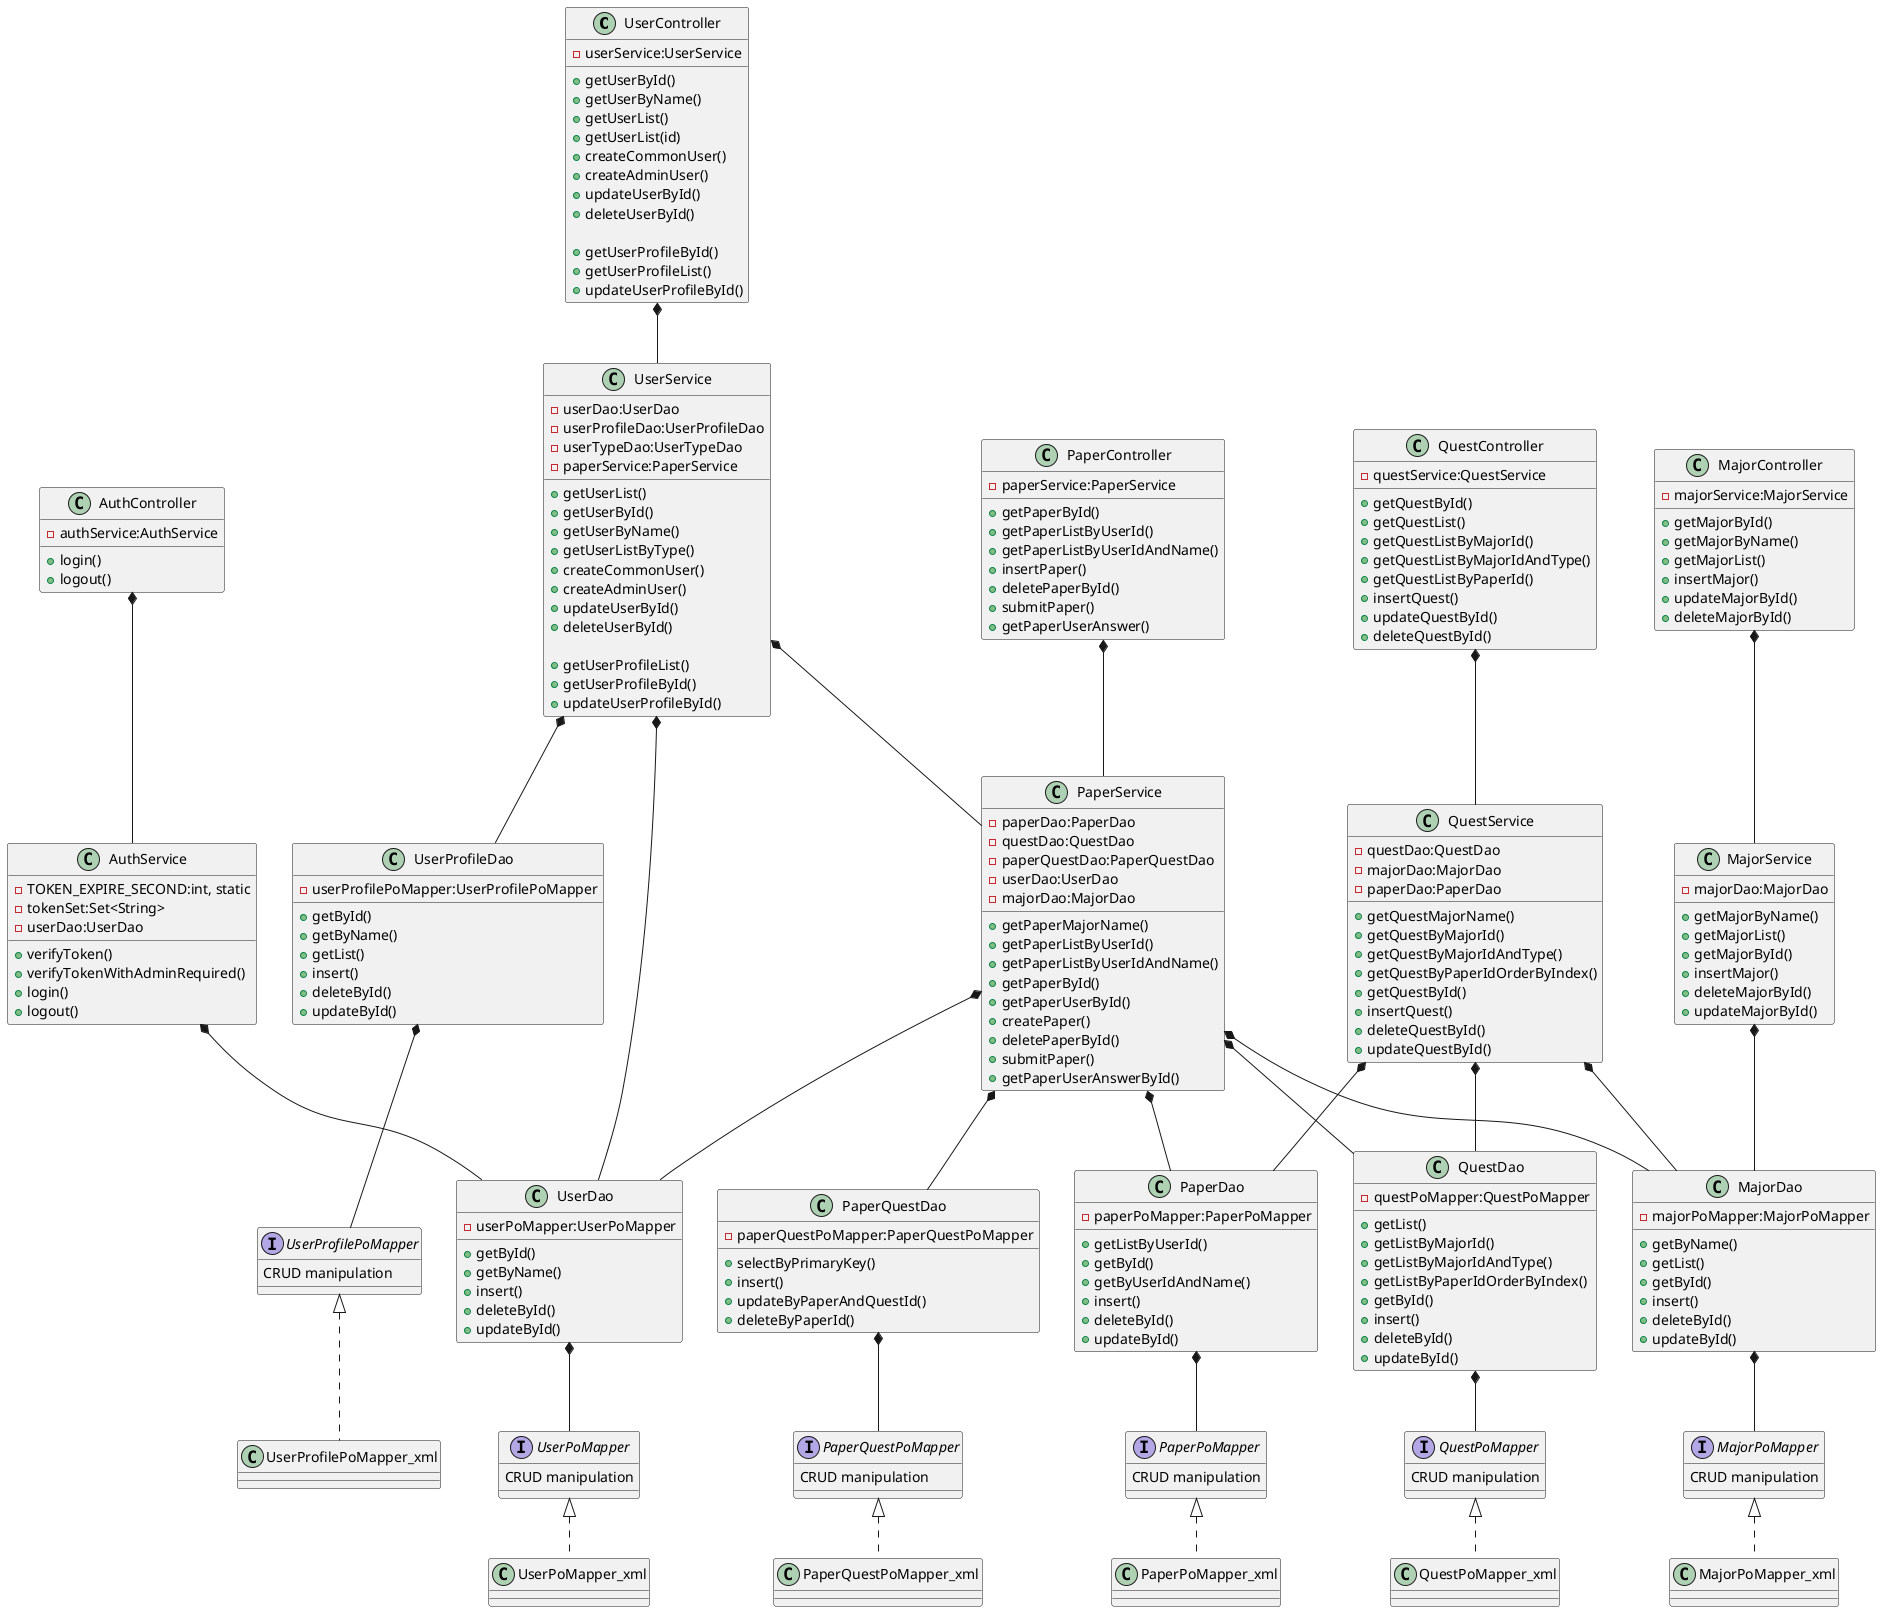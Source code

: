 @startuml
'https://plantuml.com/class-diagram

'user
class UserController {
    -userService:UserService

    +getUserById()
    +getUserByName()
    +getUserList()
    +getUserList(id)
    +createCommonUser()
    +createAdminUser()
    +updateUserById()
    +deleteUserById()

    +getUserProfileById()
    +getUserProfileList()
    +updateUserProfileById()
}

UserController *-- UserService

class UserService{
    - userDao:UserDao
    - userProfileDao:UserProfileDao
    - userTypeDao:UserTypeDao
    - paperService:PaperService
    
    +getUserList()
    +getUserById()
    +getUserByName()
    +getUserListByType()
    +createCommonUser()
    +createAdminUser()
    +updateUserById()
    +deleteUserById()

    +getUserProfileList()
    +getUserProfileById()
    +updateUserProfileById()
}

UserService *-- UserDao
UserService *-- UserProfileDao
UserService *-- PaperService

class UserDao{
    -userPoMapper:UserPoMapper

    +getById()
    +getByName()
    +insert()
    +deleteById()
    +updateById()
}

UserDao *-- UserPoMapper

interface UserPoMapper{
    CRUD manipulation
}

UserPoMapper <|.. UserPoMapper_xml

class UserProfileDao{
    -userProfilePoMapper:UserProfilePoMapper

    +getById()
    +getByName()
    +getList()
    +insert()
    +deleteById()
    +updateById()
}

UserProfileDao *-- UserProfilePoMapper

interface UserProfilePoMapper{
    CRUD manipulation
}

UserProfilePoMapper <|.. UserProfilePoMapper_xml


'paper
class PaperController{
    -paperService:PaperService

    +getPaperById()
    +getPaperListByUserId()
    +getPaperListByUserIdAndName()
    +insertPaper()
    +deletePaperById()
    +submitPaper()
    +getPaperUserAnswer()
}

PaperController *-- PaperService

class PaperService{
    -paperDao:PaperDao
    -questDao:QuestDao
    -paperQuestDao:PaperQuestDao
    -userDao:UserDao
    -majorDao:MajorDao

    +getPaperMajorName()
    +getPaperListByUserId()
    +getPaperListByUserIdAndName()
    +getPaperById()
    +getPaperUserById()
    +createPaper()
    +deletePaperById()
    +submitPaper()
    +getPaperUserAnswerById()
}

PaperService *-- PaperDao
PaperService *-- QuestDao
PaperService *-- PaperQuestDao
PaperService *-- UserDao
PaperService *-- MajorDao

class PaperDao{
    -paperPoMapper:PaperPoMapper

    +getListByUserId()
    +getById()
    +getByUserIdAndName()
    +insert()
    +deleteById()
    +updateById()
}

PaperDao *-- PaperPoMapper

interface PaperPoMapper{
    CRUD manipulation
}

PaperPoMapper <|.. PaperPoMapper_xml

class PaperQuestDao{
    -paperQuestPoMapper:PaperQuestPoMapper

    +selectByPrimaryKey()
    +insert()
    +updateByPaperAndQuestId()
    +deleteByPaperId()
}

PaperQuestDao *-- PaperQuestPoMapper

interface PaperQuestPoMapper{
    CRUD manipulation
}

PaperQuestPoMapper <|.. PaperQuestPoMapper_xml

'quest
class QuestController{
    -questService:QuestService

    +getQuestById()
    +getQuestList()
    +getQuestListByMajorId()
    +getQuestListByMajorIdAndType()
    +getQuestListByPaperId()
    +insertQuest()
    +updateQuestById()
    +deleteQuestById()
}

QuestController *-- QuestService

class QuestService{
    -questDao:QuestDao
    -majorDao:MajorDao
    -paperDao:PaperDao

    +getQuestMajorName()
    +getQuestByMajorId()
    +getQuestByMajorIdAndType()
    +getQuestByPaperIdOrderByIndex()
    +getQuestById()
    +insertQuest()
    +deleteQuestById()
    +updateQuestById()
}

QuestService *-- QuestDao
QuestService *-- MajorDao
QuestService *-- PaperDao

class QuestDao{
    -questPoMapper:QuestPoMapper

    +getList()
    +getListByMajorId()
    +getListByMajorIdAndType()
    +getListByPaperIdOrderByIndex()
    +getById()
    +insert()
    +deleteById()
    +updateById()
}

QuestDao *-- QuestPoMapper

interface QuestPoMapper{
    CRUD manipulation
}

QuestPoMapper <|.. QuestPoMapper_xml

'major
class MajorController{
    -majorService:MajorService

    +getMajorById()
    +getMajorByName()
    +getMajorList()
    +insertMajor()
    +updateMajorById()
    +deleteMajorById()
}

MajorController *-- MajorService

class MajorService{
    -majorDao:MajorDao

    +getMajorByName()
    +getMajorList()
    +getMajorById()
    +insertMajor()
    +deleteMajorById()
    +updateMajorById()
}

MajorService *-- MajorDao

class MajorDao{
    -majorPoMapper:MajorPoMapper

    +getByName()
    +getList()
    +getById()
    +insert()
    +deleteById()
    +updateById()
}

MajorDao *-- MajorPoMapper

interface MajorPoMapper{
    CRUD manipulation
}

MajorPoMapper <|.. MajorPoMapper_xml

'authorization
class AuthController{
    -authService:AuthService

    +login()
    +logout()
}

AuthController *-- AuthService

class AuthService{
    -TOKEN_EXPIRE_SECOND:int, static
    -tokenSet:Set<String>
    -userDao:UserDao

    +verifyToken()
    +verifyTokenWithAdminRequired()
    +login()
    +logout()
}

AuthService *-- UserDao

@enduml